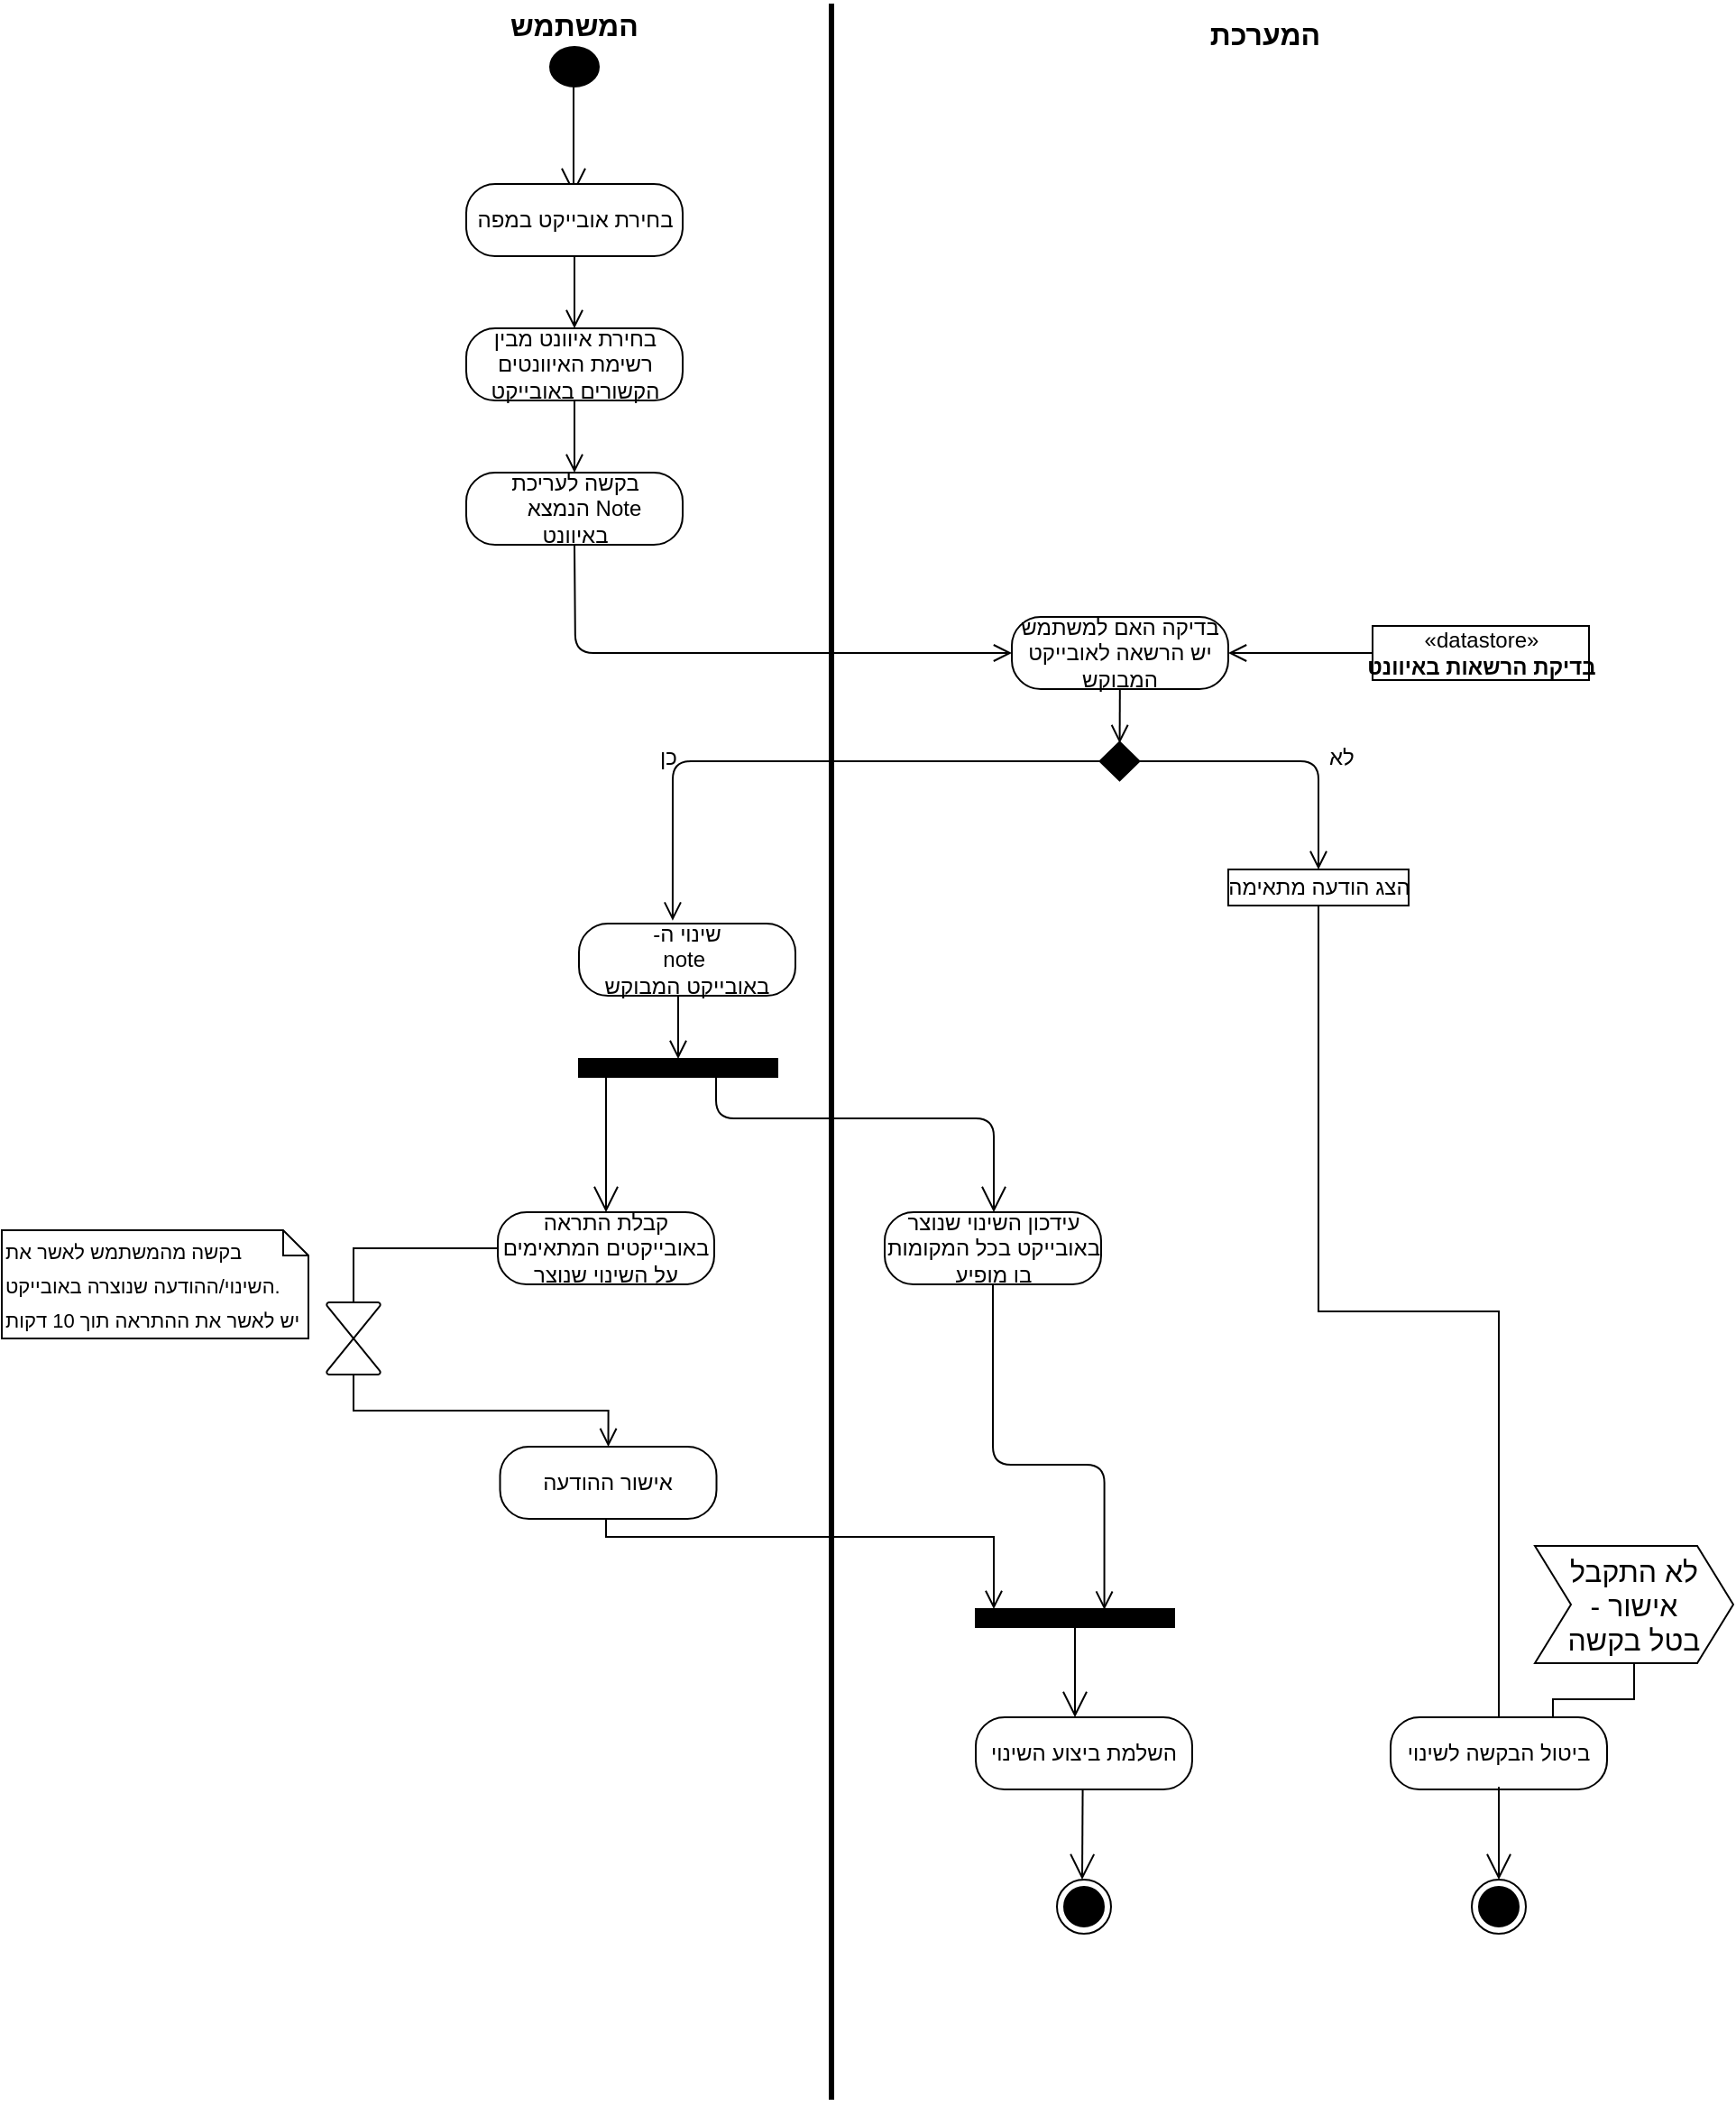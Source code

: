 <mxfile version="13.8.0" type="device"><diagram id="vm-EeGUrKYkAB_Nu556o" name="Page-1"><mxGraphModel dx="1938" dy="1793" grid="1" gridSize="10" guides="1" tooltips="1" connect="1" arrows="1" fold="1" page="1" pageScale="1" pageWidth="827" pageHeight="1169" math="0" shadow="0"><root><mxCell id="0"/><mxCell id="1" parent="0"/><mxCell id="_8K50tCCkarQuGZR4xtx-16" value="" style="ellipse;html=1;shape=startState;fillColor=#000000;" vertex="1" parent="1"><mxGeometry x="150" y="20" width="35" height="30" as="geometry"/></mxCell><mxCell id="_8K50tCCkarQuGZR4xtx-18" value="" style="endArrow=open;endFill=1;endSize=12;html=1;strokeColor=#000000;" edge="1" parent="1"><mxGeometry width="160" relative="1" as="geometry"><mxPoint x="167" y="40" as="sourcePoint"/><mxPoint x="167" y="105.5" as="targetPoint"/><Array as="points"/></mxGeometry></mxCell><mxCell id="_8K50tCCkarQuGZR4xtx-72" value="" style="edgeStyle=none;orthogonalLoop=1;jettySize=auto;html=1;endArrow=open;endSize=8;strokeColor=#000000;exitX=0.5;exitY=1;exitDx=0;exitDy=0;" edge="1" parent="1" source="_8K50tCCkarQuGZR4xtx-50" target="_8K50tCCkarQuGZR4xtx-70"><mxGeometry relative="1" as="geometry"><Array as="points"><mxPoint x="168" y="360"/><mxPoint x="300" y="360"/></Array></mxGeometry></mxCell><mxCell id="_8K50tCCkarQuGZR4xtx-50" value="&amp;nbsp;בקשה לעריכת&amp;nbsp;&lt;br&gt;&amp;nbsp;&amp;nbsp; &amp;nbsp;הנמצא Note&amp;nbsp;&lt;br&gt;באיוונט" style="rounded=1;whiteSpace=wrap;html=1;arcSize=40;" vertex="1" parent="1"><mxGeometry x="107.5" y="260" width="120" height="40" as="geometry"/></mxCell><mxCell id="_8K50tCCkarQuGZR4xtx-89" value="" style="edgeStyle=orthogonalEdgeStyle;orthogonalLoop=1;jettySize=auto;html=1;endArrow=open;endSize=8;strokeColor=#000000;" edge="1" parent="1" source="_8K50tCCkarQuGZR4xtx-62" target="_8K50tCCkarQuGZR4xtx-64"><mxGeometry relative="1" as="geometry"/></mxCell><mxCell id="_8K50tCCkarQuGZR4xtx-62" value="בחירת אובייקט במפה" style="rounded=1;whiteSpace=wrap;html=1;arcSize=40;" vertex="1" parent="1"><mxGeometry x="107.5" y="100" width="120" height="40" as="geometry"/></mxCell><mxCell id="_8K50tCCkarQuGZR4xtx-66" value="" style="edgeStyle=none;orthogonalLoop=1;jettySize=auto;html=1;endArrow=open;endSize=8;strokeColor=#000000;" edge="1" parent="1" source="_8K50tCCkarQuGZR4xtx-64" target="_8K50tCCkarQuGZR4xtx-50"><mxGeometry relative="1" as="geometry"/></mxCell><mxCell id="_8K50tCCkarQuGZR4xtx-64" value="בחירת איוונט מבין רשימת האיוונטים הקשורים באובייקט" style="rounded=1;whiteSpace=wrap;html=1;arcSize=40;" vertex="1" parent="1"><mxGeometry x="107.5" y="180" width="120" height="40" as="geometry"/></mxCell><mxCell id="_8K50tCCkarQuGZR4xtx-78" value="" style="edgeStyle=none;orthogonalLoop=1;jettySize=auto;html=1;endArrow=open;endSize=8;strokeColor=#000000;" edge="1" parent="1" source="_8K50tCCkarQuGZR4xtx-70" target="_8K50tCCkarQuGZR4xtx-77"><mxGeometry relative="1" as="geometry"/></mxCell><mxCell id="_8K50tCCkarQuGZR4xtx-70" value="בדיקה האם למשתמש &lt;br&gt;יש הרשאה לאובייקט המבוקש" style="rounded=1;whiteSpace=wrap;html=1;arcSize=40;" vertex="1" parent="1"><mxGeometry x="410" y="340" width="120" height="40" as="geometry"/></mxCell><mxCell id="_8K50tCCkarQuGZR4xtx-79" style="edgeStyle=orthogonalEdgeStyle;orthogonalLoop=1;jettySize=auto;html=1;endArrow=open;endSize=8;strokeColor=#000000;exitX=1;exitY=0.5;exitDx=0;exitDy=0;exitPerimeter=0;" edge="1" parent="1" source="_8K50tCCkarQuGZR4xtx-77"><mxGeometry relative="1" as="geometry"><mxPoint x="580" y="480" as="targetPoint"/><Array as="points"><mxPoint x="580" y="420"/></Array></mxGeometry></mxCell><mxCell id="_8K50tCCkarQuGZR4xtx-80" style="edgeStyle=orthogonalEdgeStyle;orthogonalLoop=1;jettySize=auto;html=1;endArrow=open;endSize=8;strokeColor=#000000;exitX=0;exitY=0.5;exitDx=0;exitDy=0;exitPerimeter=0;entryX=0.433;entryY=-0.042;entryDx=0;entryDy=0;entryPerimeter=0;" edge="1" parent="1" source="_8K50tCCkarQuGZR4xtx-77" target="_8K50tCCkarQuGZR4xtx-103"><mxGeometry relative="1" as="geometry"><mxPoint x="220" y="480" as="targetPoint"/></mxGeometry></mxCell><mxCell id="_8K50tCCkarQuGZR4xtx-77" value="" style="strokeWidth=2;html=1;shape=mxgraph.flowchart.decision;whiteSpace=wrap;rounded=1;fillColor=#000000;" vertex="1" parent="1"><mxGeometry x="459.5" y="410" width="20.5" height="20" as="geometry"/></mxCell><mxCell id="_8K50tCCkarQuGZR4xtx-81" value="כן" style="text;strokeColor=none;fillColor=none;align=left;verticalAlign=top;spacingLeft=4;spacingRight=4;overflow=hidden;rotatable=0;points=[[0,0.5],[1,0.5]];portConstraint=eastwest;rounded=1;html=1;" vertex="1" parent="1"><mxGeometry x="208.75" y="404" width="100" height="26" as="geometry"/></mxCell><mxCell id="_8K50tCCkarQuGZR4xtx-82" value="לא" style="text;strokeColor=none;fillColor=none;align=left;verticalAlign=top;spacingLeft=4;spacingRight=4;overflow=hidden;rotatable=0;points=[[0,0.5],[1,0.5]];portConstraint=eastwest;rounded=1;html=1;" vertex="1" parent="1"><mxGeometry x="580" y="404" width="100" height="26" as="geometry"/></mxCell><mxCell id="_8K50tCCkarQuGZR4xtx-151" style="edgeStyle=orthogonalEdgeStyle;rounded=0;orthogonalLoop=1;jettySize=auto;html=1;shadow=0;endArrow=none;endFill=0;endSize=8;strokeColor=#000000;strokeWidth=1;fontSize=16;" edge="1" parent="1" source="_8K50tCCkarQuGZR4xtx-85" target="_8K50tCCkarQuGZR4xtx-152"><mxGeometry relative="1" as="geometry"><mxPoint x="630" y="900" as="targetPoint"/></mxGeometry></mxCell><mxCell id="_8K50tCCkarQuGZR4xtx-85" value="הצג הודעה מתאימה" style="html=1;rounded=0;" vertex="1" parent="1"><mxGeometry x="530" y="480" width="100" height="20" as="geometry"/></mxCell><mxCell id="_8K50tCCkarQuGZR4xtx-88" value="" style="edgeStyle=orthogonalEdgeStyle;orthogonalLoop=1;jettySize=auto;html=1;endArrow=open;endSize=8;strokeColor=#000000;" edge="1" parent="1" source="_8K50tCCkarQuGZR4xtx-87" target="_8K50tCCkarQuGZR4xtx-70"><mxGeometry relative="1" as="geometry"/></mxCell><mxCell id="_8K50tCCkarQuGZR4xtx-87" value="«datastore»&lt;br&gt;&lt;b&gt;בדיקת הרשאות באיוונט&lt;/b&gt;" style="html=1;rounded=0;" vertex="1" parent="1"><mxGeometry x="610" y="345" width="120" height="30" as="geometry"/></mxCell><mxCell id="_8K50tCCkarQuGZR4xtx-97" value="המשתמש" style="text;align=center;fontStyle=1;verticalAlign=middle;spacingLeft=3;spacingRight=3;rotatable=0;points=[[0,0.5],[1,0.5]];portConstraint=eastwest;rounded=0;html=1;fontSize=16;whiteSpace=wrap;labelBorderColor=none;labelBackgroundColor=none;" vertex="1" parent="1"><mxGeometry x="126.25" y="4" width="82.5" height="16" as="geometry"/></mxCell><mxCell id="_8K50tCCkarQuGZR4xtx-98" value="המערכת" style="text;align=center;fontStyle=1;verticalAlign=middle;spacingLeft=3;spacingRight=3;rotatable=0;points=[[0,0.5],[1,0.5]];portConstraint=eastwest;rounded=0;labelBackgroundColor=none;fontSize=16;html=1;" vertex="1" parent="1"><mxGeometry x="510" y="4" width="80" height="26" as="geometry"/></mxCell><mxCell id="_8K50tCCkarQuGZR4xtx-102" value="" style="endArrow=none;html=1;strokeColor=#000000;fontSize=16;rounded=0;strokeWidth=3;" edge="1" parent="1"><mxGeometry relative="1" as="geometry"><mxPoint x="310" as="sourcePoint"/><mxPoint x="310" y="1162" as="targetPoint"/></mxGeometry></mxCell><mxCell id="_8K50tCCkarQuGZR4xtx-120" value="" style="edgeStyle=orthogonalEdgeStyle;rounded=0;orthogonalLoop=1;jettySize=auto;html=1;endArrow=open;endSize=8;strokeColor=#000000;strokeWidth=1;fontSize=16;" edge="1" parent="1" source="_8K50tCCkarQuGZR4xtx-103" target="_8K50tCCkarQuGZR4xtx-109"><mxGeometry relative="1" as="geometry"><Array as="points"><mxPoint x="225" y="560"/><mxPoint x="225" y="560"/></Array></mxGeometry></mxCell><mxCell id="_8K50tCCkarQuGZR4xtx-103" value="-שינוי ה&lt;br&gt;note&amp;nbsp;&lt;br&gt;באובייקט המבוקש" style="rounded=1;whiteSpace=wrap;html=1;arcSize=40;labelBackgroundColor=none;" vertex="1" parent="1"><mxGeometry x="170" y="510" width="120" height="40" as="geometry"/></mxCell><mxCell id="_8K50tCCkarQuGZR4xtx-109" value="" style="html=1;rounded=0;labelBackgroundColor=none;strokeColor=#000000;fillColor=#000000;fontSize=16;" vertex="1" parent="1"><mxGeometry x="170" y="585" width="110" height="10" as="geometry"/></mxCell><mxCell id="_8K50tCCkarQuGZR4xtx-122" value="" style="endArrow=open;endFill=1;endSize=12;html=1;strokeColor=#000000;strokeWidth=1;fontSize=16;edgeStyle=orthogonalEdgeStyle;exitX=0.691;exitY=0.933;exitDx=0;exitDy=0;exitPerimeter=0;" edge="1" parent="1" source="_8K50tCCkarQuGZR4xtx-109"><mxGeometry width="160" relative="1" as="geometry"><mxPoint x="310" y="640" as="sourcePoint"/><mxPoint x="400" y="670" as="targetPoint"/><Array as="points"><mxPoint x="246" y="618"/><mxPoint x="400" y="618"/></Array></mxGeometry></mxCell><mxCell id="_8K50tCCkarQuGZR4xtx-124" value="עידכון השינוי שנוצר באובייקט בכל המקומות בו מופיע" style="rounded=1;whiteSpace=wrap;html=1;arcSize=40;labelBackgroundColor=none;" vertex="1" parent="1"><mxGeometry x="339.5" y="670" width="120" height="40" as="geometry"/></mxCell><mxCell id="_8K50tCCkarQuGZR4xtx-125" value="" style="edgeStyle=orthogonalEdgeStyle;html=1;verticalAlign=bottom;endArrow=open;endSize=8;fontSize=16;entryX=0.648;entryY=0.033;entryDx=0;entryDy=0;entryPerimeter=0;" edge="1" source="_8K50tCCkarQuGZR4xtx-124" parent="1" target="_8K50tCCkarQuGZR4xtx-132"><mxGeometry relative="1" as="geometry"><mxPoint x="460" y="880" as="targetPoint"/><Array as="points"><mxPoint x="400" y="810"/><mxPoint x="461" y="810"/></Array></mxGeometry></mxCell><mxCell id="_8K50tCCkarQuGZR4xtx-126" value="" style="endArrow=open;endFill=1;endSize=12;html=1;strokeColor=#000000;strokeWidth=1;fontSize=16;" edge="1" parent="1" target="_8K50tCCkarQuGZR4xtx-127"><mxGeometry width="160" relative="1" as="geometry"><mxPoint x="185" y="595" as="sourcePoint"/><mxPoint x="185" y="680" as="targetPoint"/></mxGeometry></mxCell><mxCell id="_8K50tCCkarQuGZR4xtx-127" value="קבלת התראה באובייקטים המתאימים על השינוי שנוצר" style="rounded=1;whiteSpace=wrap;html=1;arcSize=40;" vertex="1" parent="1"><mxGeometry x="125" y="670" width="120" height="40" as="geometry"/></mxCell><mxCell id="_8K50tCCkarQuGZR4xtx-131" style="edgeStyle=orthogonalEdgeStyle;rounded=0;orthogonalLoop=1;jettySize=auto;html=1;endArrow=open;endSize=8;strokeColor=#000000;strokeWidth=1;fontSize=16;" edge="1" parent="1" source="_8K50tCCkarQuGZR4xtx-129"><mxGeometry relative="1" as="geometry"><mxPoint x="400" y="890" as="targetPoint"/><Array as="points"><mxPoint x="185" y="850"/><mxPoint x="400" y="850"/></Array></mxGeometry></mxCell><mxCell id="_8K50tCCkarQuGZR4xtx-129" value="אישור ההודעה" style="rounded=1;whiteSpace=wrap;html=1;arcSize=40;" vertex="1" parent="1"><mxGeometry x="126.25" y="800" width="120" height="40" as="geometry"/></mxCell><mxCell id="_8K50tCCkarQuGZR4xtx-130" value="השלמת ביצוע השינוי" style="rounded=1;whiteSpace=wrap;html=1;arcSize=40;" vertex="1" parent="1"><mxGeometry x="390" y="950" width="120" height="40" as="geometry"/></mxCell><mxCell id="_8K50tCCkarQuGZR4xtx-132" value="" style="html=1;rounded=0;labelBackgroundColor=none;strokeColor=#000000;fillColor=#000000;fontSize=16;" vertex="1" parent="1"><mxGeometry x="390" y="890" width="110" height="10" as="geometry"/></mxCell><mxCell id="_8K50tCCkarQuGZR4xtx-133" value="" style="endArrow=open;endFill=1;endSize=12;html=1;strokeColor=#000000;strokeWidth=1;fontSize=16;exitX=0.5;exitY=1;exitDx=0;exitDy=0;" edge="1" parent="1" source="_8K50tCCkarQuGZR4xtx-132"><mxGeometry width="160" relative="1" as="geometry"><mxPoint x="310" y="940" as="sourcePoint"/><mxPoint x="445" y="950" as="targetPoint"/></mxGeometry></mxCell><mxCell id="_8K50tCCkarQuGZR4xtx-136" value="&lt;font style=&quot;font-size: 11px&quot;&gt;בקשה מהמשתמש לאשר את השינוי/ההודעה שנוצרה באובייקט.&lt;br&gt;יש לאשר את ההתראה תוך 10 דקות&lt;br&gt;&lt;/font&gt;" style="shape=note;whiteSpace=wrap;html=1;size=14;verticalAlign=top;align=left;spacingTop=-6;rounded=0;labelBackgroundColor=none;fontSize=16;" vertex="1" parent="1"><mxGeometry x="-150" y="680" width="170" height="60" as="geometry"/></mxCell><mxCell id="_8K50tCCkarQuGZR4xtx-144" value="" style="edgeStyle=orthogonalEdgeStyle;rounded=0;orthogonalLoop=1;jettySize=auto;html=1;endArrow=open;endSize=8;strokeWidth=1;fontSize=16;shadow=0;fillColor=none;entryX=0.5;entryY=0;entryDx=0;entryDy=0;" edge="1" parent="1" source="_8K50tCCkarQuGZR4xtx-147" target="_8K50tCCkarQuGZR4xtx-129"><mxGeometry relative="1" as="geometry"><mxPoint x="125" y="690" as="sourcePoint"/><mxPoint x="45" y="790" as="targetPoint"/><Array as="points"><mxPoint x="45" y="780"/><mxPoint x="186" y="780"/></Array></mxGeometry></mxCell><mxCell id="_8K50tCCkarQuGZR4xtx-147" value="" style="verticalLabelPosition=bottom;verticalAlign=top;html=1;shape=mxgraph.flowchart.collate;rounded=0;labelBackgroundColor=none;strokeColor=#000000;fillColor=#FFFFFF;fontSize=16;" vertex="1" parent="1"><mxGeometry x="30" y="720" width="30" height="40" as="geometry"/></mxCell><mxCell id="_8K50tCCkarQuGZR4xtx-149" value="" style="edgeStyle=orthogonalEdgeStyle;rounded=0;orthogonalLoop=1;jettySize=auto;html=1;endArrow=none;endSize=8;strokeWidth=1;fontSize=16;shadow=0;fillColor=none;endFill=0;" edge="1" parent="1" source="_8K50tCCkarQuGZR4xtx-127" target="_8K50tCCkarQuGZR4xtx-147"><mxGeometry relative="1" as="geometry"><mxPoint x="125" y="690" as="sourcePoint"/><mxPoint x="45" y="900" as="targetPoint"/><Array as="points"/></mxGeometry></mxCell><mxCell id="_8K50tCCkarQuGZR4xtx-152" value="ביטול הבקשה לשינוי" style="rounded=1;whiteSpace=wrap;html=1;arcSize=40;" vertex="1" parent="1"><mxGeometry x="620" y="950" width="120" height="40" as="geometry"/></mxCell><mxCell id="_8K50tCCkarQuGZR4xtx-155" style="edgeStyle=orthogonalEdgeStyle;rounded=0;orthogonalLoop=1;jettySize=auto;html=1;entryX=0.75;entryY=0;entryDx=0;entryDy=0;shadow=0;endArrow=none;endFill=0;endSize=8;strokeColor=#000000;strokeWidth=1;fontSize=16;" edge="1" parent="1" source="_8K50tCCkarQuGZR4xtx-154" target="_8K50tCCkarQuGZR4xtx-152"><mxGeometry relative="1" as="geometry"/></mxCell><mxCell id="_8K50tCCkarQuGZR4xtx-154" value="לא התקבל&lt;br&gt;- אישור&lt;br&gt;בטל בקשה" style="shape=step;perimeter=stepPerimeter;whiteSpace=wrap;html=1;fixedSize=1;rounded=0;labelBackgroundColor=none;strokeColor=#000000;fillColor=#FFFFFF;fontSize=16;sketch=0;" vertex="1" parent="1"><mxGeometry x="700" y="855" width="110" height="65" as="geometry"/></mxCell><mxCell id="_8K50tCCkarQuGZR4xtx-161" value="" style="endArrow=open;endFill=1;endSize=12;html=1;shadow=0;strokeColor=#000000;strokeWidth=1;fontSize=16;" edge="1" parent="1"><mxGeometry width="160" relative="1" as="geometry"><mxPoint x="449.29" y="990.0" as="sourcePoint"/><mxPoint x="449" y="1040" as="targetPoint"/></mxGeometry></mxCell><mxCell id="_8K50tCCkarQuGZR4xtx-162" value="" style="endArrow=open;endFill=1;endSize=12;html=1;shadow=0;strokeColor=#000000;strokeWidth=1;fontSize=16;" edge="1" parent="1"><mxGeometry width="160" relative="1" as="geometry"><mxPoint x="680" y="988.57" as="sourcePoint"/><mxPoint x="680" y="1040" as="targetPoint"/></mxGeometry></mxCell><mxCell id="_8K50tCCkarQuGZR4xtx-163" value="" style="ellipse;html=1;shape=endState;fillColor=#000000;rounded=0;labelBackgroundColor=none;sketch=0;fontSize=16;" vertex="1" parent="1"><mxGeometry x="435" y="1040" width="30" height="30" as="geometry"/></mxCell><mxCell id="_8K50tCCkarQuGZR4xtx-165" value="" style="ellipse;html=1;shape=endState;fillColor=#000000;rounded=0;labelBackgroundColor=none;sketch=0;fontSize=16;" vertex="1" parent="1"><mxGeometry x="665" y="1040" width="30" height="30" as="geometry"/></mxCell></root></mxGraphModel></diagram></mxfile>